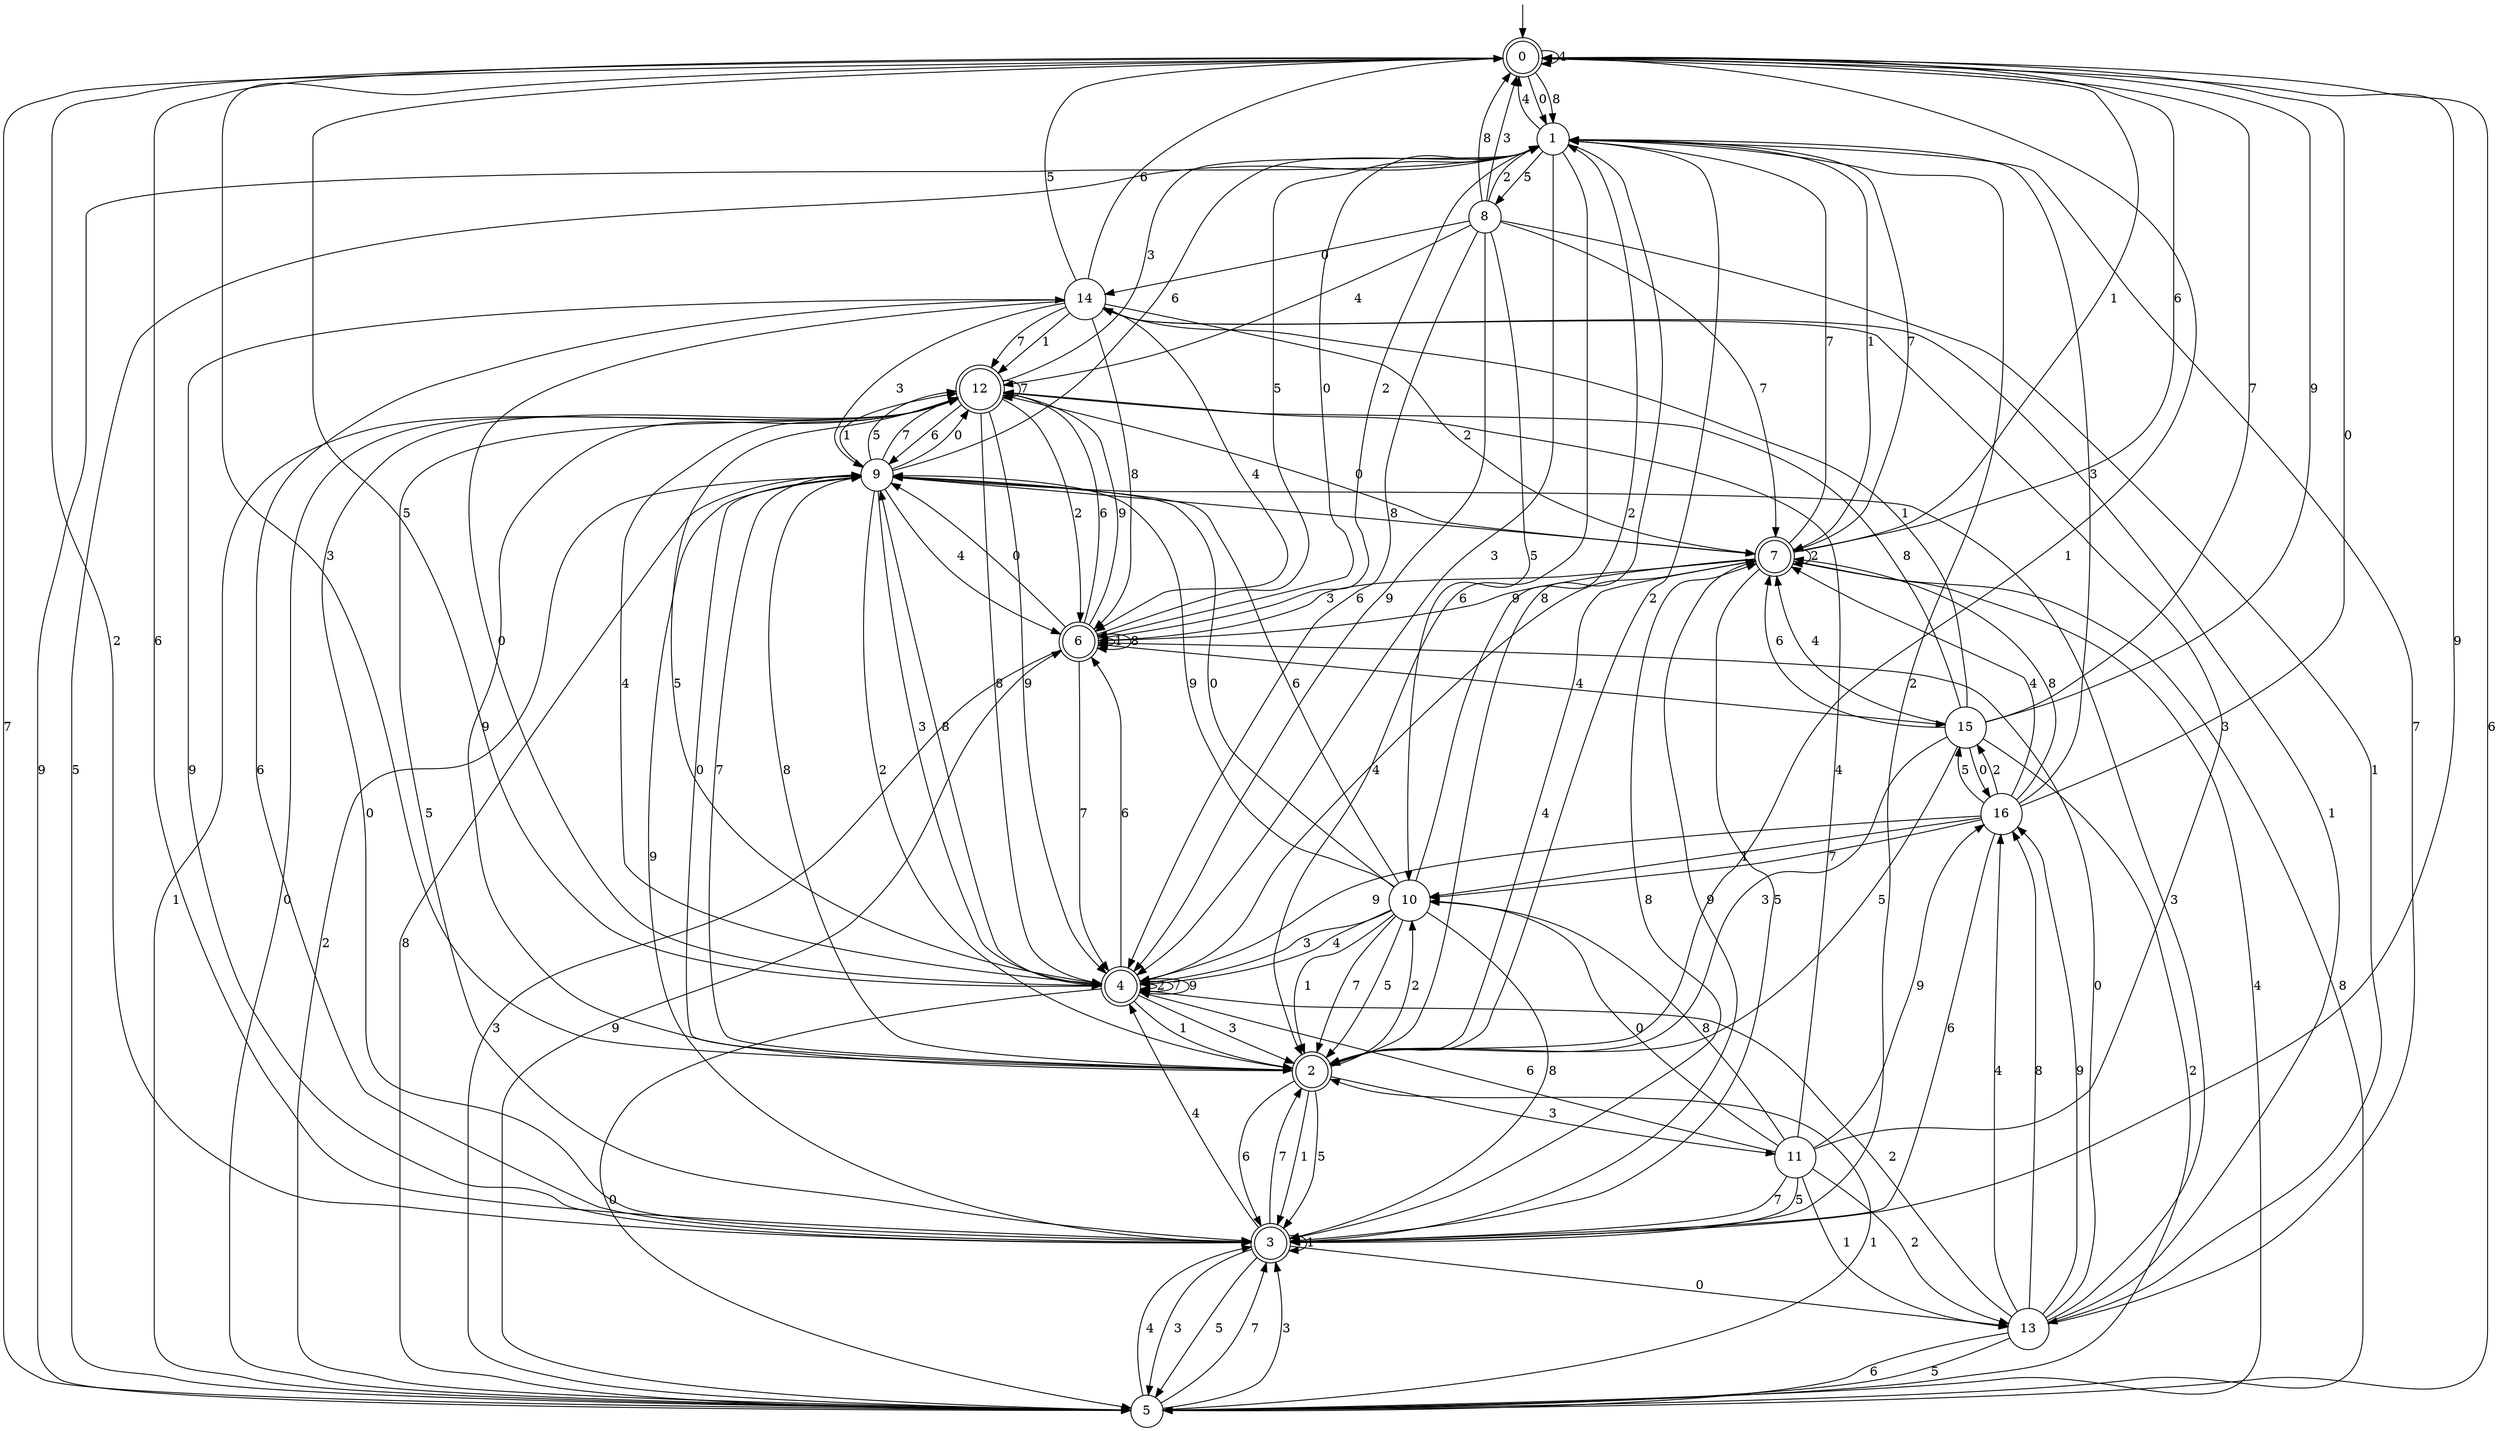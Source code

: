 digraph g {

	s0 [shape="doublecircle" label="0"];
	s1 [shape="circle" label="1"];
	s2 [shape="doublecircle" label="2"];
	s3 [shape="doublecircle" label="3"];
	s4 [shape="doublecircle" label="4"];
	s5 [shape="circle" label="5"];
	s6 [shape="doublecircle" label="6"];
	s7 [shape="doublecircle" label="7"];
	s8 [shape="circle" label="8"];
	s9 [shape="circle" label="9"];
	s10 [shape="circle" label="10"];
	s11 [shape="circle" label="11"];
	s12 [shape="doublecircle" label="12"];
	s13 [shape="circle" label="13"];
	s14 [shape="circle" label="14"];
	s15 [shape="circle" label="15"];
	s16 [shape="circle" label="16"];
	s0 -> s1 [label="0"];
	s0 -> s2 [label="1"];
	s0 -> s3 [label="2"];
	s0 -> s2 [label="3"];
	s0 -> s0 [label="4"];
	s0 -> s4 [label="5"];
	s0 -> s3 [label="6"];
	s0 -> s5 [label="7"];
	s0 -> s1 [label="8"];
	s0 -> s3 [label="9"];
	s1 -> s6 [label="0"];
	s1 -> s7 [label="1"];
	s1 -> s2 [label="2"];
	s1 -> s4 [label="3"];
	s1 -> s0 [label="4"];
	s1 -> s8 [label="5"];
	s1 -> s2 [label="6"];
	s1 -> s7 [label="7"];
	s1 -> s2 [label="8"];
	s1 -> s5 [label="9"];
	s2 -> s9 [label="0"];
	s2 -> s3 [label="1"];
	s2 -> s10 [label="2"];
	s2 -> s11 [label="3"];
	s2 -> s7 [label="4"];
	s2 -> s3 [label="5"];
	s2 -> s3 [label="6"];
	s2 -> s9 [label="7"];
	s2 -> s9 [label="8"];
	s2 -> s12 [label="9"];
	s3 -> s13 [label="0"];
	s3 -> s3 [label="1"];
	s3 -> s1 [label="2"];
	s3 -> s5 [label="3"];
	s3 -> s4 [label="4"];
	s3 -> s5 [label="5"];
	s3 -> s14 [label="6"];
	s3 -> s2 [label="7"];
	s3 -> s7 [label="8"];
	s3 -> s7 [label="9"];
	s4 -> s5 [label="0"];
	s4 -> s2 [label="1"];
	s4 -> s4 [label="2"];
	s4 -> s2 [label="3"];
	s4 -> s7 [label="4"];
	s4 -> s12 [label="5"];
	s4 -> s6 [label="6"];
	s4 -> s4 [label="7"];
	s4 -> s9 [label="8"];
	s4 -> s4 [label="9"];
	s5 -> s12 [label="0"];
	s5 -> s2 [label="1"];
	s5 -> s9 [label="2"];
	s5 -> s3 [label="3"];
	s5 -> s3 [label="4"];
	s5 -> s1 [label="5"];
	s5 -> s0 [label="6"];
	s5 -> s3 [label="7"];
	s5 -> s9 [label="8"];
	s5 -> s6 [label="9"];
	s6 -> s9 [label="0"];
	s6 -> s6 [label="1"];
	s6 -> s1 [label="2"];
	s6 -> s5 [label="3"];
	s6 -> s15 [label="4"];
	s6 -> s1 [label="5"];
	s6 -> s12 [label="6"];
	s6 -> s4 [label="7"];
	s6 -> s6 [label="8"];
	s6 -> s12 [label="9"];
	s7 -> s12 [label="0"];
	s7 -> s0 [label="1"];
	s7 -> s7 [label="2"];
	s7 -> s6 [label="3"];
	s7 -> s5 [label="4"];
	s7 -> s3 [label="5"];
	s7 -> s0 [label="6"];
	s7 -> s1 [label="7"];
	s7 -> s5 [label="8"];
	s7 -> s6 [label="9"];
	s8 -> s14 [label="0"];
	s8 -> s13 [label="1"];
	s8 -> s1 [label="2"];
	s8 -> s0 [label="3"];
	s8 -> s12 [label="4"];
	s8 -> s10 [label="5"];
	s8 -> s4 [label="6"];
	s8 -> s7 [label="7"];
	s8 -> s0 [label="8"];
	s8 -> s4 [label="9"];
	s9 -> s12 [label="0"];
	s9 -> s12 [label="1"];
	s9 -> s2 [label="2"];
	s9 -> s4 [label="3"];
	s9 -> s6 [label="4"];
	s9 -> s12 [label="5"];
	s9 -> s1 [label="6"];
	s9 -> s12 [label="7"];
	s9 -> s7 [label="8"];
	s9 -> s3 [label="9"];
	s10 -> s9 [label="0"];
	s10 -> s2 [label="1"];
	s10 -> s1 [label="2"];
	s10 -> s4 [label="3"];
	s10 -> s4 [label="4"];
	s10 -> s2 [label="5"];
	s10 -> s9 [label="6"];
	s10 -> s2 [label="7"];
	s10 -> s3 [label="8"];
	s10 -> s9 [label="9"];
	s11 -> s10 [label="0"];
	s11 -> s13 [label="1"];
	s11 -> s13 [label="2"];
	s11 -> s14 [label="3"];
	s11 -> s12 [label="4"];
	s11 -> s3 [label="5"];
	s11 -> s4 [label="6"];
	s11 -> s3 [label="7"];
	s11 -> s10 [label="8"];
	s11 -> s16 [label="9"];
	s12 -> s3 [label="0"];
	s12 -> s5 [label="1"];
	s12 -> s6 [label="2"];
	s12 -> s1 [label="3"];
	s12 -> s4 [label="4"];
	s12 -> s3 [label="5"];
	s12 -> s9 [label="6"];
	s12 -> s12 [label="7"];
	s12 -> s4 [label="8"];
	s12 -> s4 [label="9"];
	s13 -> s6 [label="0"];
	s13 -> s14 [label="1"];
	s13 -> s4 [label="2"];
	s13 -> s9 [label="3"];
	s13 -> s16 [label="4"];
	s13 -> s5 [label="5"];
	s13 -> s5 [label="6"];
	s13 -> s1 [label="7"];
	s13 -> s16 [label="8"];
	s13 -> s16 [label="9"];
	s14 -> s4 [label="0"];
	s14 -> s12 [label="1"];
	s14 -> s7 [label="2"];
	s14 -> s9 [label="3"];
	s14 -> s6 [label="4"];
	s14 -> s0 [label="5"];
	s14 -> s0 [label="6"];
	s14 -> s12 [label="7"];
	s14 -> s6 [label="8"];
	s14 -> s3 [label="9"];
	s15 -> s16 [label="0"];
	s15 -> s14 [label="1"];
	s15 -> s5 [label="2"];
	s15 -> s2 [label="3"];
	s15 -> s7 [label="4"];
	s15 -> s2 [label="5"];
	s15 -> s7 [label="6"];
	s15 -> s0 [label="7"];
	s15 -> s12 [label="8"];
	s15 -> s0 [label="9"];
	s16 -> s0 [label="0"];
	s16 -> s10 [label="1"];
	s16 -> s15 [label="2"];
	s16 -> s1 [label="3"];
	s16 -> s7 [label="4"];
	s16 -> s15 [label="5"];
	s16 -> s3 [label="6"];
	s16 -> s10 [label="7"];
	s16 -> s7 [label="8"];
	s16 -> s4 [label="9"];

__start0 [label="" shape="none" width="0" height="0"];
__start0 -> s0;

}
